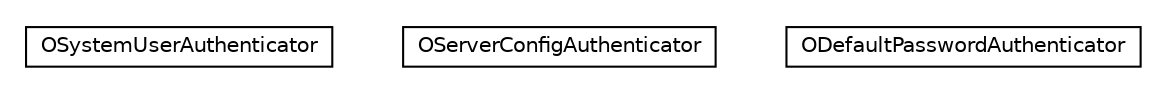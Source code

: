 #!/usr/local/bin/dot
#
# Class diagram 
# Generated by UMLGraph version R5_6-24-gf6e263 (http://www.umlgraph.org/)
#

digraph G {
	edge [fontname="Helvetica",fontsize=10,labelfontname="Helvetica",labelfontsize=10];
	node [fontname="Helvetica",fontsize=10,shape=plaintext];
	nodesep=0.25;
	ranksep=0.5;
	// com.orientechnologies.orient.server.security.authenticator.OSystemUserAuthenticator
	c367504 [label=<<table title="com.orientechnologies.orient.server.security.authenticator.OSystemUserAuthenticator" border="0" cellborder="1" cellspacing="0" cellpadding="2" port="p" href="./OSystemUserAuthenticator.html">
		<tr><td><table border="0" cellspacing="0" cellpadding="1">
<tr><td align="center" balign="center"> OSystemUserAuthenticator </td></tr>
		</table></td></tr>
		</table>>, URL="./OSystemUserAuthenticator.html", fontname="Helvetica", fontcolor="black", fontsize=10.0];
	// com.orientechnologies.orient.server.security.authenticator.OServerConfigAuthenticator
	c367505 [label=<<table title="com.orientechnologies.orient.server.security.authenticator.OServerConfigAuthenticator" border="0" cellborder="1" cellspacing="0" cellpadding="2" port="p" href="./OServerConfigAuthenticator.html">
		<tr><td><table border="0" cellspacing="0" cellpadding="1">
<tr><td align="center" balign="center"> OServerConfigAuthenticator </td></tr>
		</table></td></tr>
		</table>>, URL="./OServerConfigAuthenticator.html", fontname="Helvetica", fontcolor="black", fontsize=10.0];
	// com.orientechnologies.orient.server.security.authenticator.ODefaultPasswordAuthenticator
	c367506 [label=<<table title="com.orientechnologies.orient.server.security.authenticator.ODefaultPasswordAuthenticator" border="0" cellborder="1" cellspacing="0" cellpadding="2" port="p" href="./ODefaultPasswordAuthenticator.html">
		<tr><td><table border="0" cellspacing="0" cellpadding="1">
<tr><td align="center" balign="center"> ODefaultPasswordAuthenticator </td></tr>
		</table></td></tr>
		</table>>, URL="./ODefaultPasswordAuthenticator.html", fontname="Helvetica", fontcolor="black", fontsize=10.0];
}

